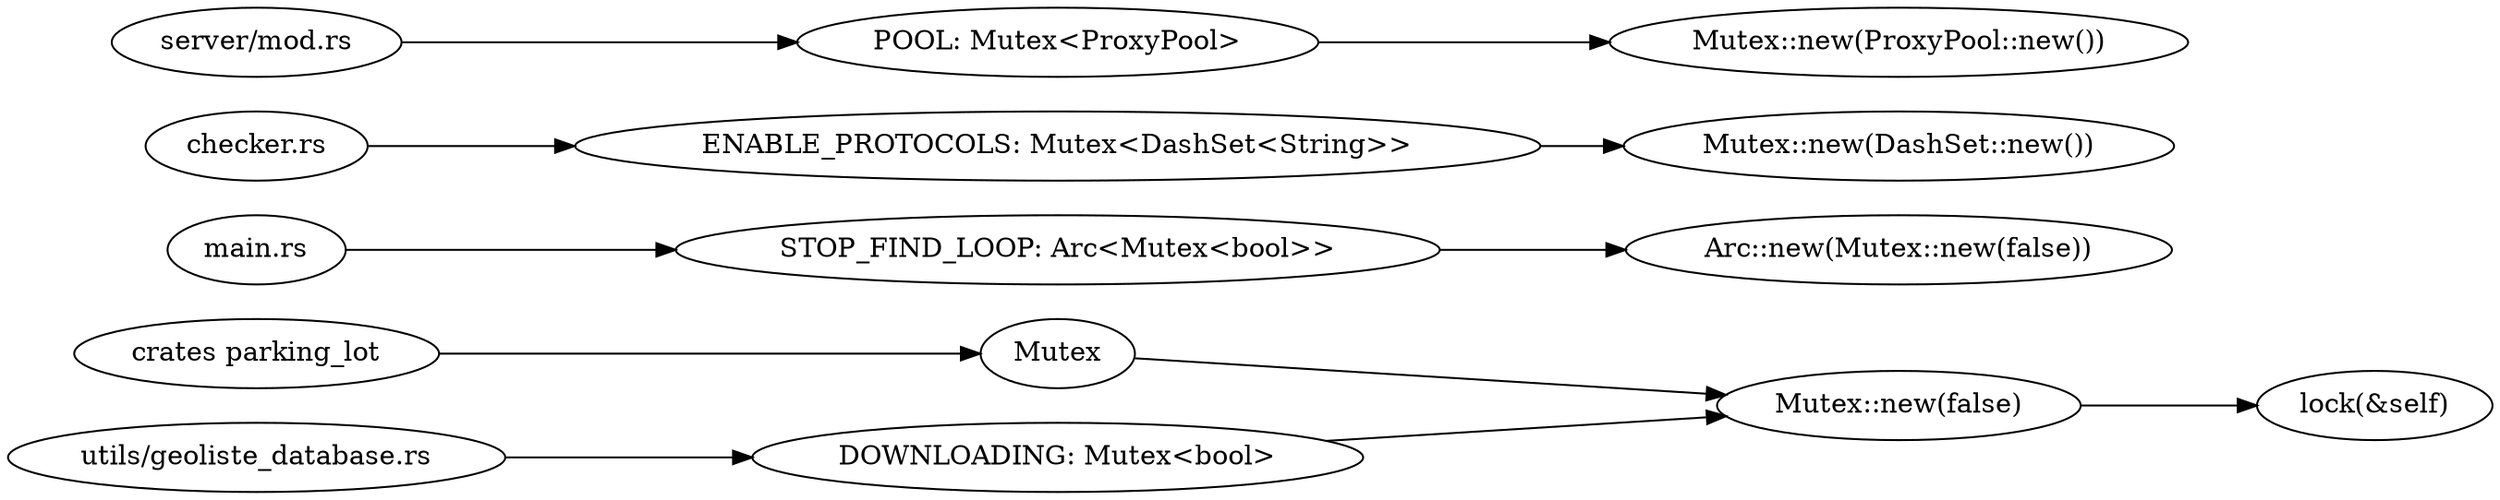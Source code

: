 digraph {
    graph [ 
        rankdir=LR,
    ]
    "parking_lot" [label="crates parking_lot"]
    "parking_lot" -> "Mutex"
    "Mutex" -> "Mutex::new(false)" -> "lock(&self)"
    "main.rs" -> "STOP_FIND_LOOP: Arc<Mutex<bool>>" -> "Arc::new(Mutex::new(false))"
    "checker.rs" -> "ENABLE_PROTOCOLS: Mutex<DashSet<String>>" -> "Mutex::new(DashSet::new())"
    "server/mod.rs" -> "POOL: Mutex<ProxyPool>" -> "Mutex::new(ProxyPool::new())"
    "utils/geoliste_database.rs" -> "DOWNLOADING: Mutex<bool>" -> "Mutex::new(false)"
}